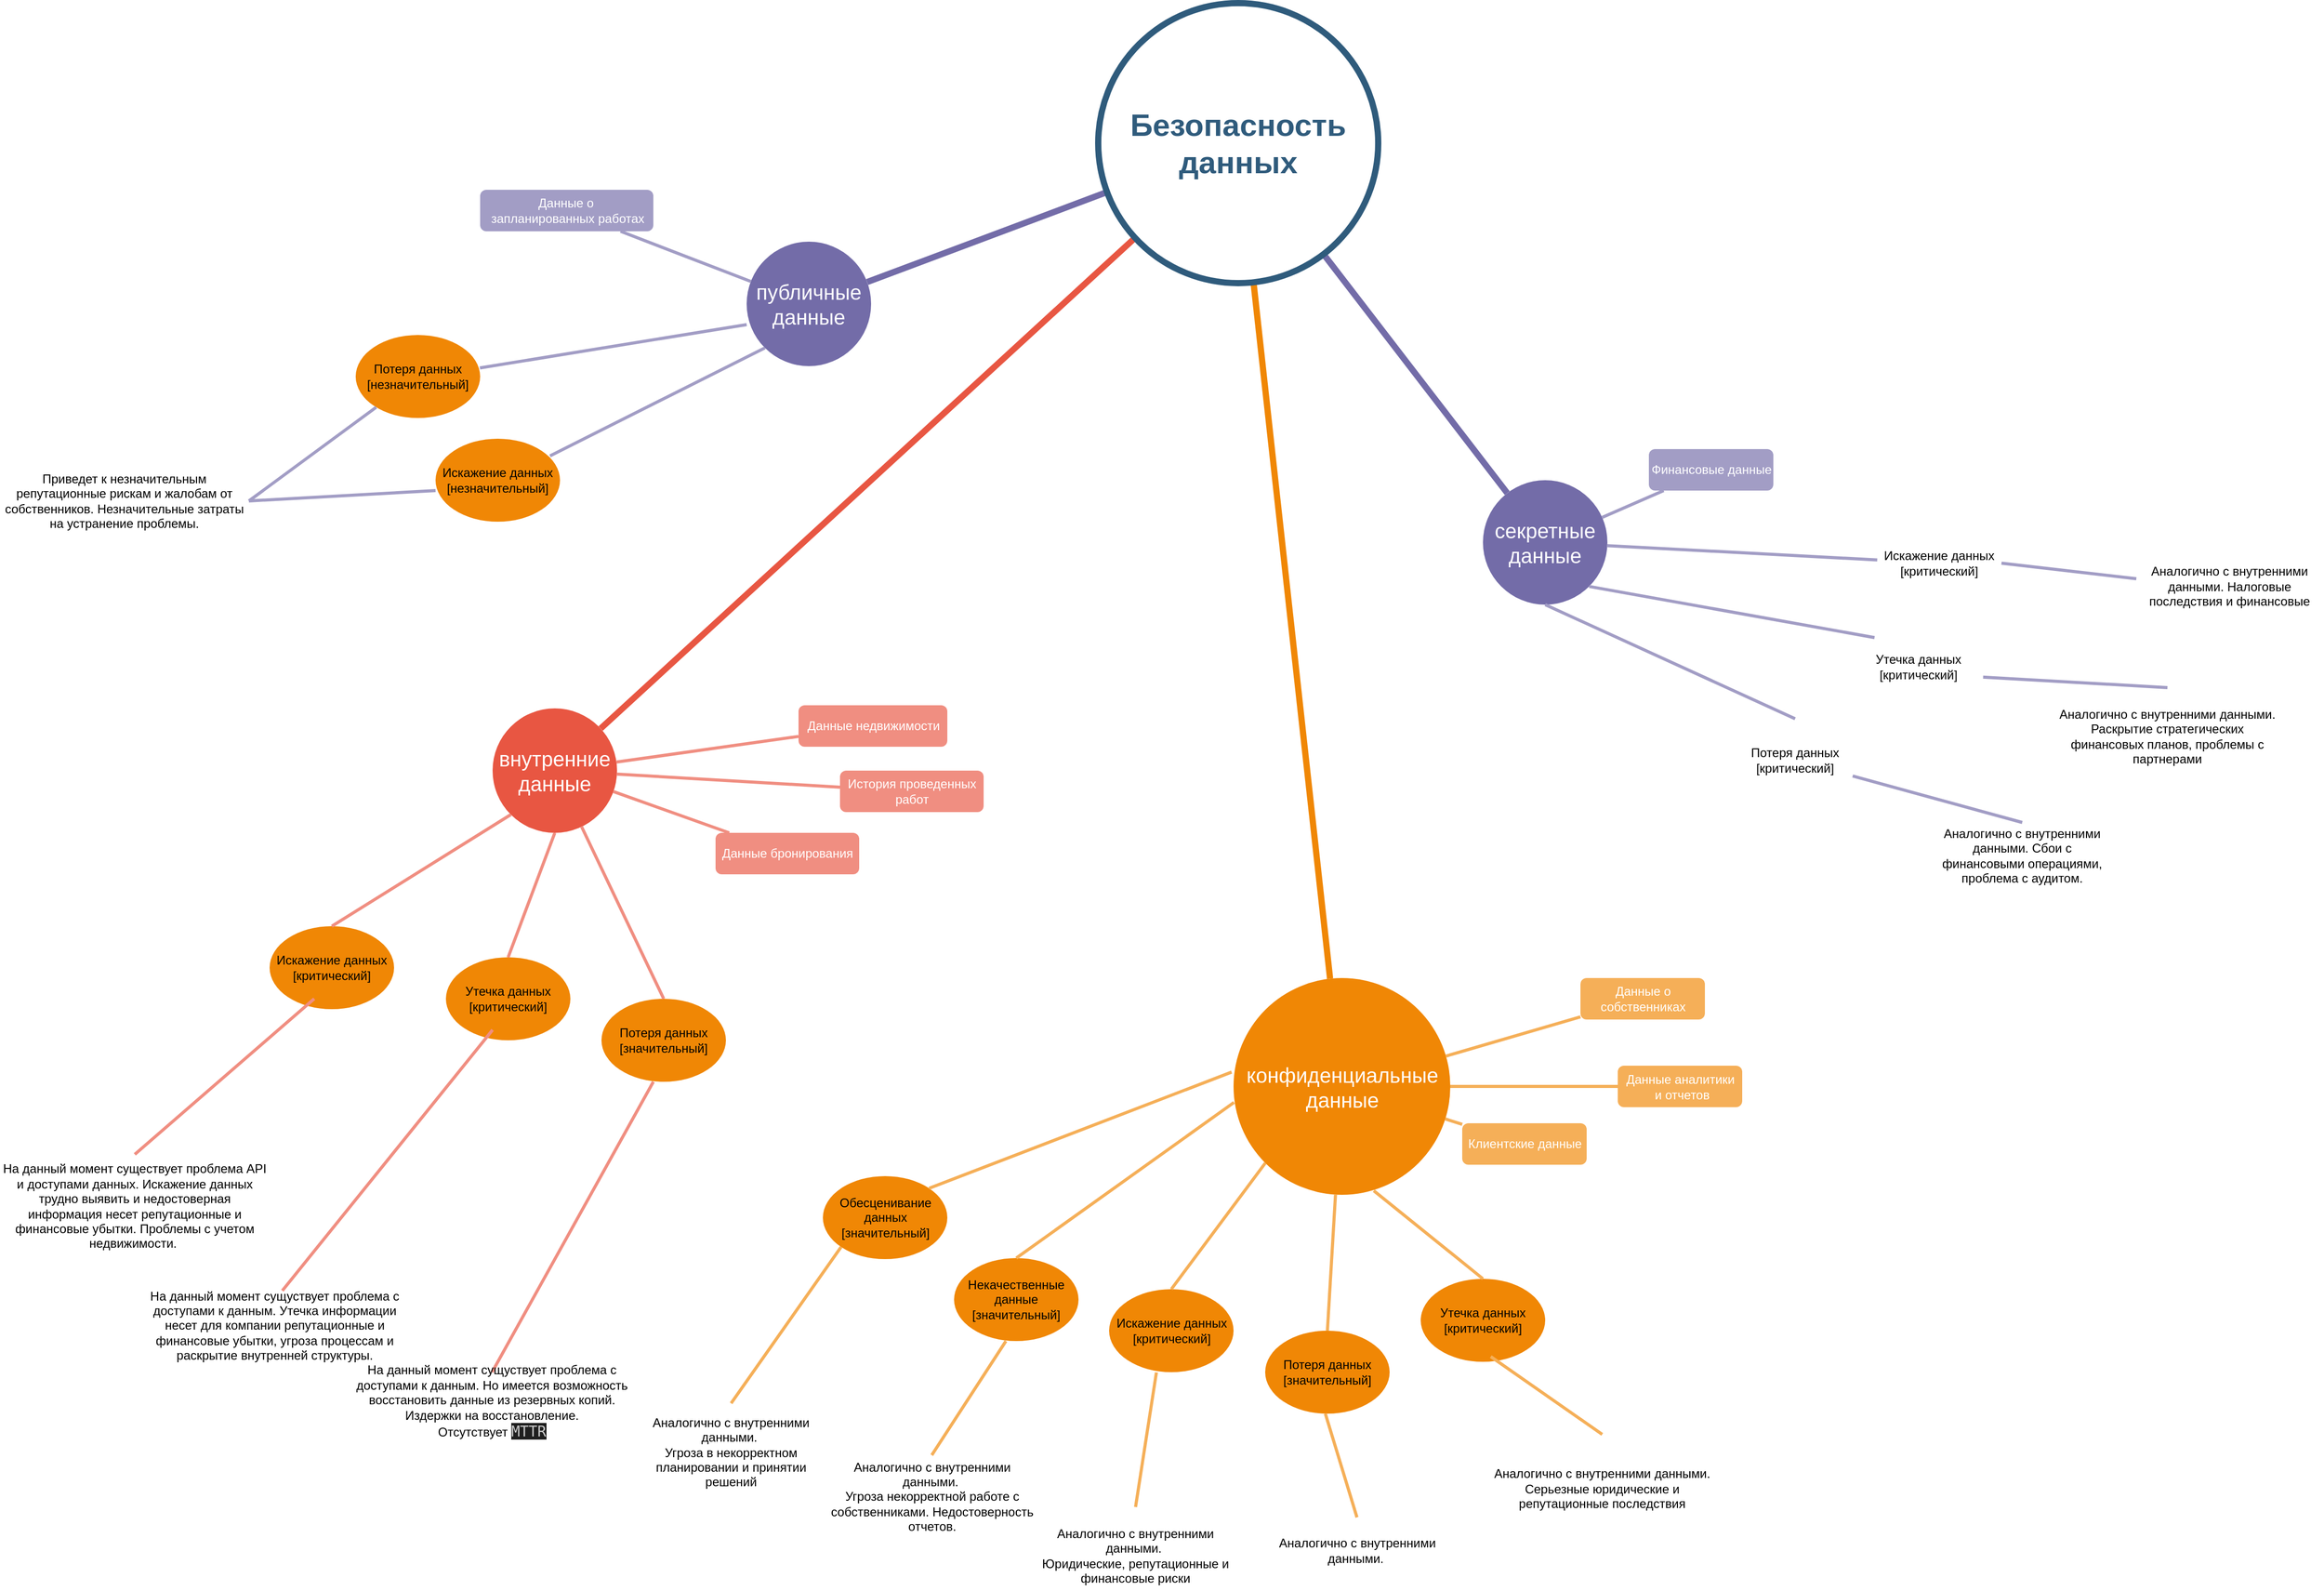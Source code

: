 <mxfile version="26.2.14">
  <diagram id="6a731a19-8d31-9384-78a2-239565b7b9f0" name="Page-1">
    <mxGraphModel dx="1312" dy="743" grid="1" gridSize="10" guides="1" tooltips="1" connect="1" arrows="1" fold="1" page="1" pageScale="1" pageWidth="1169" pageHeight="827" background="none" math="0" shadow="0">
      <root>
        <mxCell id="0" />
        <mxCell id="1" parent="0" />
        <mxCell id="1354" value="секретные данные" style="ellipse;whiteSpace=wrap;html=1;shadow=0;fontFamily=Helvetica;fontSize=20;fontColor=#FFFFFF;align=center;strokeWidth=3;fillColor=#736ca8;strokeColor=none;" parent="1" vertex="1">
          <mxGeometry x="1540" y="570" width="120" height="120" as="geometry" />
        </mxCell>
        <mxCell id="1355" value="конфиденциальные данные" style="ellipse;whiteSpace=wrap;html=1;shadow=0;fontFamily=Helvetica;fontSize=20;fontColor=#FFFFFF;align=center;strokeWidth=3;fillColor=#F08705;strokeColor=none;" parent="1" vertex="1">
          <mxGeometry x="1299.5" y="1050" width="209" height="209" as="geometry" />
        </mxCell>
        <mxCell id="1356" value="внутренние данные" style="ellipse;whiteSpace=wrap;html=1;shadow=0;fontFamily=Helvetica;fontSize=20;fontColor=#FFFFFF;align=center;strokeWidth=3;fillColor=#E85642;strokeColor=none;" parent="1" vertex="1">
          <mxGeometry x="585" y="790" width="120" height="120" as="geometry" />
        </mxCell>
        <mxCell id="1363" style="endArrow=none;strokeWidth=6;strokeColor=#736CA8;html=1;" parent="1" source="1515" target="1516" edge="1">
          <mxGeometry relative="1" as="geometry" />
        </mxCell>
        <mxCell id="1364" style="endArrow=none;strokeWidth=6;strokeColor=#736ca8;html=1;" parent="1" source="1515" target="1354" edge="1">
          <mxGeometry relative="1" as="geometry" />
        </mxCell>
        <mxCell id="1365" value="" style="edgeStyle=none;endArrow=none;strokeWidth=6;strokeColor=#F08705;html=1;" parent="1" source="1515" target="1355" edge="1">
          <mxGeometry x="181" y="226.5" width="100" height="100" as="geometry">
            <mxPoint x="181" y="326.5" as="sourcePoint" />
            <mxPoint x="281" y="226.5" as="targetPoint" />
          </mxGeometry>
        </mxCell>
        <mxCell id="1366" value="" style="edgeStyle=none;endArrow=none;strokeWidth=6;strokeColor=#E85642;html=1;" parent="1" source="1515" target="1356" edge="1">
          <mxGeometry x="181" y="226.5" width="100" height="100" as="geometry">
            <mxPoint x="181" y="326.5" as="sourcePoint" />
            <mxPoint x="281" y="226.5" as="targetPoint" />
          </mxGeometry>
        </mxCell>
        <mxCell id="1462" value="Финансовые данные" style="rounded=1;fillColor=#a29dc5;strokeColor=none;strokeWidth=3;shadow=0;html=1;fontColor=#FFFFFF;" parent="1" vertex="1">
          <mxGeometry x="1700" y="540" width="120" height="40" as="geometry" />
        </mxCell>
        <mxCell id="1466" value="" style="edgeStyle=none;endArrow=none;strokeWidth=3;strokeColor=#A29DC5;html=1;" parent="1" source="1354" target="1462" edge="1">
          <mxGeometry x="251" y="-103.5" width="100" height="100" as="geometry">
            <mxPoint x="251" y="-3.5" as="sourcePoint" />
            <mxPoint x="351" y="-103.5" as="targetPoint" />
          </mxGeometry>
        </mxCell>
        <mxCell id="1475" value="Данные аналитики&lt;div&gt;&amp;nbsp;и отчетов&lt;/div&gt;" style="rounded=1;fillColor=#f5af58;strokeColor=none;strokeWidth=3;shadow=0;html=1;fontColor=#FFFFFF;" parent="1" vertex="1">
          <mxGeometry x="1670" y="1134.5" width="120" height="40" as="geometry" />
        </mxCell>
        <mxCell id="1476" value="Данные о&lt;div&gt;собственниках&lt;/div&gt;" style="rounded=1;fillColor=#f5af58;strokeColor=none;strokeWidth=3;shadow=0;html=1;fontColor=#FFFFFF;" parent="1" vertex="1">
          <mxGeometry x="1634" y="1050" width="120" height="40" as="geometry" />
        </mxCell>
        <mxCell id="1477" value="Клиентские данные" style="rounded=1;fillColor=#f5af58;strokeColor=none;strokeWidth=3;shadow=0;html=1;fontColor=#FFFFFF;" parent="1" vertex="1">
          <mxGeometry x="1520" y="1190" width="120" height="40" as="geometry" />
        </mxCell>
        <mxCell id="1487" value="" style="edgeStyle=none;endArrow=none;strokeWidth=3;strokeColor=#F5AF58;html=1;" parent="1" source="1355" target="1475" edge="1">
          <mxGeometry x="243.5" y="39" width="100" height="100" as="geometry">
            <mxPoint x="333.5" y="549" as="sourcePoint" />
            <mxPoint x="433.5" y="449" as="targetPoint" />
          </mxGeometry>
        </mxCell>
        <mxCell id="1488" value="" style="edgeStyle=none;endArrow=none;strokeWidth=3;strokeColor=#F5AF58;html=1;" parent="1" source="1355" target="1476" edge="1">
          <mxGeometry x="243.5" y="39" width="100" height="100" as="geometry">
            <mxPoint x="333.5" y="549" as="sourcePoint" />
            <mxPoint x="433.5" y="449" as="targetPoint" />
          </mxGeometry>
        </mxCell>
        <mxCell id="1489" value="" style="edgeStyle=none;endArrow=none;strokeWidth=3;strokeColor=#F5AF58;html=1;" parent="1" source="1355" target="1477" edge="1">
          <mxGeometry x="243.5" y="39" width="100" height="100" as="geometry">
            <mxPoint x="333.5" y="549" as="sourcePoint" />
            <mxPoint x="433.5" y="449" as="targetPoint" />
          </mxGeometry>
        </mxCell>
        <mxCell id="1491" value="&lt;div&gt;История проведенных&lt;/div&gt;&lt;div&gt;работ&lt;/div&gt;" style="rounded=1;fillColor=#f08e81;strokeColor=none;strokeWidth=3;shadow=0;html=1;fontColor=#FFFFFF;" parent="1" vertex="1">
          <mxGeometry x="920" y="850" width="138.5" height="40" as="geometry" />
        </mxCell>
        <mxCell id="1492" value="Данные недвижимости" style="rounded=1;fillColor=#f08e81;strokeColor=none;strokeWidth=3;shadow=0;html=1;fontColor=#FFFFFF;" parent="1" vertex="1">
          <mxGeometry x="880" y="787" width="143.5" height="40" as="geometry" />
        </mxCell>
        <mxCell id="1493" value="Данные бронирования" style="rounded=1;fillColor=#f08e81;strokeColor=none;strokeWidth=3;shadow=0;html=1;fontColor=#FFFFFF;" parent="1" vertex="1">
          <mxGeometry x="800" y="910" width="138.5" height="40" as="geometry" />
        </mxCell>
        <mxCell id="1504" value="" style="edgeStyle=none;endArrow=none;strokeWidth=3;strokeColor=#F08E81;html=1;" parent="1" source="1356" target="1491" edge="1">
          <mxGeometry x="188.5" y="51.5" width="100" height="100" as="geometry">
            <mxPoint x="188.5" y="151.5" as="sourcePoint" />
            <mxPoint x="288.5" y="51.5" as="targetPoint" />
          </mxGeometry>
        </mxCell>
        <mxCell id="1505" value="" style="edgeStyle=none;endArrow=none;strokeWidth=3;strokeColor=#F08E81;html=1;" parent="1" source="1356" target="1492" edge="1">
          <mxGeometry x="188.5" y="51.5" width="100" height="100" as="geometry">
            <mxPoint x="188.5" y="151.5" as="sourcePoint" />
            <mxPoint x="288.5" y="51.5" as="targetPoint" />
          </mxGeometry>
        </mxCell>
        <mxCell id="1506" value="" style="edgeStyle=none;endArrow=none;strokeWidth=3;strokeColor=#F08E81;html=1;" parent="1" source="1356" target="1493" edge="1">
          <mxGeometry x="188.5" y="51.5" width="100" height="100" as="geometry">
            <mxPoint x="188.5" y="151.5" as="sourcePoint" />
            <mxPoint x="288.5" y="51.5" as="targetPoint" />
          </mxGeometry>
        </mxCell>
        <mxCell id="1515" value="Безопасность данных" style="ellipse;whiteSpace=wrap;html=1;shadow=0;fontFamily=Helvetica;fontSize=30;fontColor=#2F5B7C;align=center;strokeColor=#2F5B7C;strokeWidth=6;fillColor=#FFFFFF;fontStyle=1;gradientColor=none;" parent="1" vertex="1">
          <mxGeometry x="1169" y="110" width="270" height="270" as="geometry" />
        </mxCell>
        <mxCell id="1516" value="публичные данные" style="ellipse;whiteSpace=wrap;html=1;shadow=0;fontFamily=Helvetica;fontSize=20;fontColor=#FFFFFF;align=center;strokeWidth=3;fillColor=#736ca8;strokeColor=none;" parent="1" vertex="1">
          <mxGeometry x="830" y="340" width="120" height="120" as="geometry" />
        </mxCell>
        <mxCell id="1522" value="Данные о&amp;nbsp;&lt;div&gt;запланированных работах&lt;/div&gt;" style="rounded=1;fillColor=#a29dc5;strokeColor=none;strokeWidth=3;shadow=0;html=1;fontColor=#FFFFFF;" parent="1" vertex="1">
          <mxGeometry x="573" y="290" width="167" height="40" as="geometry" />
        </mxCell>
        <mxCell id="1534" value="" style="edgeStyle=none;endArrow=none;strokeWidth=3;strokeColor=#A29DC5;html=1;" parent="1" source="1516" target="1522" edge="1">
          <mxGeometry x="-1498" y="-303.5" width="100" height="100" as="geometry">
            <mxPoint x="-1498" y="-203.5" as="sourcePoint" />
            <mxPoint x="-1398" y="-303.5" as="targetPoint" />
          </mxGeometry>
        </mxCell>
        <mxCell id="ekEnLBvmO1qP7LXFrtnK-1545" value="Утечка данных&lt;br&gt;[критический]" style="ellipse;whiteSpace=wrap;html=1;gradientColor=none;fillColor=light-dark(#FFFFFF,#635F81);strokeColor=none;" vertex="1" parent="1">
          <mxGeometry x="1900" y="710" width="120" height="80" as="geometry" />
        </mxCell>
        <mxCell id="ekEnLBvmO1qP7LXFrtnK-1546" value="Потеря данных&lt;br&gt;[критический]" style="ellipse;whiteSpace=wrap;html=1;gradientColor=none;fillColor=light-dark(#FFFFFF,#635F81);strokeColor=none;" vertex="1" parent="1">
          <mxGeometry x="1781" y="800" width="120" height="80" as="geometry" />
        </mxCell>
        <mxCell id="ekEnLBvmO1qP7LXFrtnK-1548" value="" style="edgeStyle=none;endArrow=none;strokeWidth=3;strokeColor=#A29DC5;html=1;entryX=0.5;entryY=0;entryDx=0;entryDy=0;exitX=0.5;exitY=1;exitDx=0;exitDy=0;" edge="1" parent="1" source="1354" target="ekEnLBvmO1qP7LXFrtnK-1546">
          <mxGeometry x="251" y="-103.5" width="100" height="100" as="geometry">
            <mxPoint x="1593" y="679" as="sourcePoint" />
            <mxPoint x="1653" y="730" as="targetPoint" />
          </mxGeometry>
        </mxCell>
        <mxCell id="ekEnLBvmO1qP7LXFrtnK-1549" value="" style="edgeStyle=none;endArrow=none;strokeWidth=3;strokeColor=#A29DC5;html=1;entryX=0;entryY=0;entryDx=0;entryDy=0;exitX=1;exitY=1;exitDx=0;exitDy=0;" edge="1" parent="1" source="1354" target="ekEnLBvmO1qP7LXFrtnK-1545">
          <mxGeometry x="251" y="-103.5" width="100" height="100" as="geometry">
            <mxPoint x="1610" y="700" as="sourcePoint" />
            <mxPoint x="1600" y="920" as="targetPoint" />
          </mxGeometry>
        </mxCell>
        <mxCell id="ekEnLBvmO1qP7LXFrtnK-1551" value="Утечка данных&lt;br&gt;[критический]" style="ellipse;whiteSpace=wrap;html=1;gradientColor=none;fillColor=light-dark(#F08705,#BD6300);strokeColor=none;" vertex="1" parent="1">
          <mxGeometry x="1480" y="1340" width="120" height="80" as="geometry" />
        </mxCell>
        <mxCell id="ekEnLBvmO1qP7LXFrtnK-1552" value="Потеря данных&lt;br&gt;[значительный]" style="ellipse;whiteSpace=wrap;html=1;gradientColor=none;fillColor=light-dark(#F08705,#BD6300);strokeColor=none;" vertex="1" parent="1">
          <mxGeometry x="1330" y="1390" width="120" height="80" as="geometry" />
        </mxCell>
        <mxCell id="ekEnLBvmO1qP7LXFrtnK-1554" value="" style="edgeStyle=none;endArrow=none;strokeWidth=3;strokeColor=#F5AF58;html=1;exitX=0.647;exitY=0.981;exitDx=0;exitDy=0;exitPerimeter=0;entryX=0.5;entryY=0;entryDx=0;entryDy=0;" edge="1" parent="1" source="1355" target="ekEnLBvmO1qP7LXFrtnK-1551">
          <mxGeometry x="243.5" y="39" width="100" height="100" as="geometry">
            <mxPoint x="1410" y="1310" as="sourcePoint" />
            <mxPoint x="1572" y="1310" as="targetPoint" />
          </mxGeometry>
        </mxCell>
        <mxCell id="ekEnLBvmO1qP7LXFrtnK-1555" value="" style="edgeStyle=none;endArrow=none;strokeWidth=3;strokeColor=#F5AF58;html=1;entryX=0.5;entryY=0;entryDx=0;entryDy=0;" edge="1" parent="1" source="1355" target="ekEnLBvmO1qP7LXFrtnK-1552">
          <mxGeometry x="243.5" y="39" width="100" height="100" as="geometry">
            <mxPoint x="1290" y="1320" as="sourcePoint" />
            <mxPoint x="1452" y="1320" as="targetPoint" />
          </mxGeometry>
        </mxCell>
        <mxCell id="ekEnLBvmO1qP7LXFrtnK-1556" value="Утечка данных&lt;br&gt;[критический]" style="ellipse;whiteSpace=wrap;html=1;gradientColor=none;fillColor=light-dark(#F08705,#A55146);strokeColor=none;" vertex="1" parent="1">
          <mxGeometry x="540" y="1030" width="120" height="80" as="geometry" />
        </mxCell>
        <mxCell id="ekEnLBvmO1qP7LXFrtnK-1557" value="Потеря данных&lt;br&gt;[значительный]" style="ellipse;whiteSpace=wrap;html=1;gradientColor=none;fillColor=light-dark(#F08705,#A55146);strokeColor=none;" vertex="1" parent="1">
          <mxGeometry x="690" y="1070" width="120" height="80" as="geometry" />
        </mxCell>
        <mxCell id="ekEnLBvmO1qP7LXFrtnK-1558" value="" style="edgeStyle=none;endArrow=none;strokeWidth=3;strokeColor=#F08E81;html=1;exitX=0.5;exitY=1;exitDx=0;exitDy=0;entryX=0.5;entryY=0;entryDx=0;entryDy=0;" edge="1" parent="1" source="1356" target="ekEnLBvmO1qP7LXFrtnK-1556">
          <mxGeometry x="188.5" y="51.5" width="100" height="100" as="geometry">
            <mxPoint x="671" y="980" as="sourcePoint" />
            <mxPoint x="777" y="1003" as="targetPoint" />
          </mxGeometry>
        </mxCell>
        <mxCell id="ekEnLBvmO1qP7LXFrtnK-1559" value="" style="edgeStyle=none;endArrow=none;strokeWidth=3;strokeColor=#F08E81;html=1;entryX=0.5;entryY=0;entryDx=0;entryDy=0;" edge="1" parent="1" source="1356" target="ekEnLBvmO1qP7LXFrtnK-1557">
          <mxGeometry x="188.5" y="51.5" width="100" height="100" as="geometry">
            <mxPoint x="690" y="970" as="sourcePoint" />
            <mxPoint x="796" y="993" as="targetPoint" />
          </mxGeometry>
        </mxCell>
        <mxCell id="ekEnLBvmO1qP7LXFrtnK-1560" value="Потеря данных&lt;br&gt;[незначительный]" style="ellipse;whiteSpace=wrap;html=1;gradientColor=none;fillColor=light-dark(#F08705,#736CA8);strokeColor=none;" vertex="1" parent="1">
          <mxGeometry x="453" y="430" width="120" height="80" as="geometry" />
        </mxCell>
        <mxCell id="ekEnLBvmO1qP7LXFrtnK-1561" value="" style="edgeStyle=none;endArrow=none;strokeWidth=3;strokeColor=#A29DC5;html=1;exitX=0;exitY=0.667;exitDx=0;exitDy=0;exitPerimeter=0;entryX=0.998;entryY=0.397;entryDx=0;entryDy=0;entryPerimeter=0;" edge="1" parent="1" source="1516" target="ekEnLBvmO1qP7LXFrtnK-1560">
          <mxGeometry x="-1498" y="-303.5" width="100" height="100" as="geometry">
            <mxPoint x="800" y="478" as="sourcePoint" />
            <mxPoint x="674" y="430" as="targetPoint" />
          </mxGeometry>
        </mxCell>
        <mxCell id="ekEnLBvmO1qP7LXFrtnK-1562" value="Искажение данных&lt;br&gt;[незначительный]" style="ellipse;whiteSpace=wrap;html=1;gradientColor=none;fillColor=light-dark(#F08705,#736CA8);strokeColor=none;" vertex="1" parent="1">
          <mxGeometry x="530" y="530" width="120" height="80" as="geometry" />
        </mxCell>
        <mxCell id="ekEnLBvmO1qP7LXFrtnK-1563" value="" style="edgeStyle=none;endArrow=none;strokeWidth=3;strokeColor=#A29DC5;html=1;exitX=0;exitY=1;exitDx=0;exitDy=0;entryX=0.92;entryY=0.207;entryDx=0;entryDy=0;entryPerimeter=0;" edge="1" parent="1" source="1516" target="ekEnLBvmO1qP7LXFrtnK-1562">
          <mxGeometry x="-1498" y="-303.5" width="100" height="100" as="geometry">
            <mxPoint x="887" y="480" as="sourcePoint" />
            <mxPoint x="630" y="522" as="targetPoint" />
          </mxGeometry>
        </mxCell>
        <mxCell id="ekEnLBvmO1qP7LXFrtnK-1564" value="Искажение данных&lt;div&gt;[критический]&lt;/div&gt;" style="ellipse;whiteSpace=wrap;html=1;gradientColor=none;fillColor=light-dark(#F08705,#A55146);strokeColor=none;" vertex="1" parent="1">
          <mxGeometry x="370" y="1000" width="120" height="80" as="geometry" />
        </mxCell>
        <mxCell id="ekEnLBvmO1qP7LXFrtnK-1565" value="" style="edgeStyle=none;endArrow=none;strokeWidth=3;strokeColor=#F08E81;html=1;exitX=0;exitY=1;exitDx=0;exitDy=0;entryX=0.5;entryY=0;entryDx=0;entryDy=0;" edge="1" parent="1" source="1356" target="ekEnLBvmO1qP7LXFrtnK-1564">
          <mxGeometry x="188.5" y="51.5" width="100" height="100" as="geometry">
            <mxPoint x="545" y="870" as="sourcePoint" />
            <mxPoint x="520" y="990" as="targetPoint" />
          </mxGeometry>
        </mxCell>
        <mxCell id="ekEnLBvmO1qP7LXFrtnK-1566" value="Искажение данных&lt;br&gt;[критический]" style="ellipse;whiteSpace=wrap;html=1;gradientColor=none;fillColor=light-dark(#F08705,#BD6300);strokeColor=none;" vertex="1" parent="1">
          <mxGeometry x="1179.5" y="1350" width="120" height="80" as="geometry" />
        </mxCell>
        <mxCell id="ekEnLBvmO1qP7LXFrtnK-1567" value="" style="edgeStyle=none;endArrow=none;strokeWidth=3;strokeColor=#F5AF58;html=1;entryX=0.5;entryY=0;entryDx=0;entryDy=0;exitX=0;exitY=1;exitDx=0;exitDy=0;" edge="1" parent="1" source="1355" target="ekEnLBvmO1qP7LXFrtnK-1566">
          <mxGeometry x="243.5" y="39" width="100" height="100" as="geometry">
            <mxPoint x="1288" y="1209" as="sourcePoint" />
            <mxPoint x="1280" y="1340" as="targetPoint" />
          </mxGeometry>
        </mxCell>
        <mxCell id="ekEnLBvmO1qP7LXFrtnK-1568" value="Искажение данных&lt;br&gt;[критический]" style="ellipse;whiteSpace=wrap;html=1;gradientColor=none;fillColor=light-dark(#FFFFFF,#635F81);strokeColor=none;" vertex="1" parent="1">
          <mxGeometry x="1920" y="610" width="120" height="80" as="geometry" />
        </mxCell>
        <mxCell id="ekEnLBvmO1qP7LXFrtnK-1569" value="" style="edgeStyle=none;endArrow=none;strokeWidth=3;strokeColor=#A29DC5;html=1;" edge="1" parent="1" source="1354" target="ekEnLBvmO1qP7LXFrtnK-1568">
          <mxGeometry x="251" y="-103.5" width="100" height="100" as="geometry">
            <mxPoint x="1480" y="667" as="sourcePoint" />
            <mxPoint x="1550" y="787" as="targetPoint" />
          </mxGeometry>
        </mxCell>
        <mxCell id="ekEnLBvmO1qP7LXFrtnK-1570" value="Некачественные данные&lt;br&gt;[значительный]" style="ellipse;whiteSpace=wrap;html=1;gradientColor=none;fillColor=light-dark(#F08705,#BD6300);strokeColor=none;" vertex="1" parent="1">
          <mxGeometry x="1030" y="1320" width="120" height="80" as="geometry" />
        </mxCell>
        <mxCell id="ekEnLBvmO1qP7LXFrtnK-1571" value="" style="edgeStyle=none;endArrow=none;strokeWidth=3;strokeColor=#F5AF58;html=1;entryX=0.5;entryY=0;entryDx=0;entryDy=0;exitX=0.002;exitY=0.574;exitDx=0;exitDy=0;exitPerimeter=0;" edge="1" parent="1" source="1355" target="ekEnLBvmO1qP7LXFrtnK-1570">
          <mxGeometry x="243.5" y="39" width="100" height="100" as="geometry">
            <mxPoint x="1284.5" y="1170" as="sourcePoint" />
            <mxPoint x="1194.5" y="1292" as="targetPoint" />
          </mxGeometry>
        </mxCell>
        <mxCell id="ekEnLBvmO1qP7LXFrtnK-1572" value="Обесценивание данных&lt;br&gt;[значительный]" style="ellipse;whiteSpace=wrap;html=1;gradientColor=none;fillColor=light-dark(#F08705,#BD6300);strokeColor=none;" vertex="1" parent="1">
          <mxGeometry x="903.5" y="1241" width="120" height="80" as="geometry" />
        </mxCell>
        <mxCell id="ekEnLBvmO1qP7LXFrtnK-1573" value="" style="edgeStyle=none;endArrow=none;strokeWidth=3;strokeColor=#F5AF58;html=1;entryX=1;entryY=0;entryDx=0;entryDy=0;exitX=-0.009;exitY=0.434;exitDx=0;exitDy=0;exitPerimeter=0;" edge="1" parent="1" source="1355" target="ekEnLBvmO1qP7LXFrtnK-1572">
          <mxGeometry x="243.5" y="39" width="100" height="100" as="geometry">
            <mxPoint x="1280" y="1110" as="sourcePoint" />
            <mxPoint x="1070" y="1260" as="targetPoint" />
          </mxGeometry>
        </mxCell>
        <mxCell id="ekEnLBvmO1qP7LXFrtnK-1576" value="Приведет к незначительным репутационные рискам и жалобам от собственников. Незначительные затраты на устранение проблемы." style="text;html=1;align=center;verticalAlign=middle;whiteSpace=wrap;rounded=0;" vertex="1" parent="1">
          <mxGeometry x="110" y="550" width="240" height="80" as="geometry" />
        </mxCell>
        <mxCell id="ekEnLBvmO1qP7LXFrtnK-1577" value="" style="edgeStyle=none;endArrow=none;strokeWidth=3;strokeColor=#A29DC5;html=1;entryX=1;entryY=0.5;entryDx=0;entryDy=0;" edge="1" parent="1" source="ekEnLBvmO1qP7LXFrtnK-1560" target="ekEnLBvmO1qP7LXFrtnK-1576">
          <mxGeometry x="-1498" y="-303.5" width="100" height="100" as="geometry">
            <mxPoint x="428.5" y="410" as="sourcePoint" />
            <mxPoint x="171.5" y="452" as="targetPoint" />
          </mxGeometry>
        </mxCell>
        <mxCell id="ekEnLBvmO1qP7LXFrtnK-1578" value="" style="edgeStyle=none;endArrow=none;strokeWidth=3;strokeColor=#A29DC5;html=1;exitX=0;exitY=0.667;exitDx=0;exitDy=0;exitPerimeter=0;entryX=1;entryY=0.5;entryDx=0;entryDy=0;" edge="1" parent="1" target="ekEnLBvmO1qP7LXFrtnK-1576">
          <mxGeometry x="-1498" y="-303.5" width="100" height="100" as="geometry">
            <mxPoint x="530" y="580" as="sourcePoint" />
            <mxPoint x="340" y="490" as="targetPoint" />
          </mxGeometry>
        </mxCell>
        <mxCell id="ekEnLBvmO1qP7LXFrtnK-1579" value="&amp;nbsp;" style="text;html=1;align=center;verticalAlign=middle;whiteSpace=wrap;rounded=0;" vertex="1" parent="1">
          <mxGeometry x="130" y="1130" width="60" height="30" as="geometry" />
        </mxCell>
        <mxCell id="ekEnLBvmO1qP7LXFrtnK-1580" value="" style="edgeStyle=none;endArrow=none;strokeWidth=3;strokeColor=#F08E81;html=1;exitX=0;exitY=1;exitDx=0;exitDy=0;entryX=0.5;entryY=0;entryDx=0;entryDy=0;" edge="1" parent="1" target="ekEnLBvmO1qP7LXFrtnK-1583">
          <mxGeometry x="188.5" y="51.5" width="100" height="100" as="geometry">
            <mxPoint x="413" y="1070" as="sourcePoint" />
            <mxPoint x="380" y="1240" as="targetPoint" />
          </mxGeometry>
        </mxCell>
        <mxCell id="ekEnLBvmO1qP7LXFrtnK-1581" value="" style="edgeStyle=none;endArrow=none;strokeWidth=3;strokeColor=#F08E81;html=1;exitX=0.5;exitY=1;exitDx=0;exitDy=0;entryX=0.529;entryY=0.02;entryDx=0;entryDy=0;entryPerimeter=0;" edge="1" parent="1" target="ekEnLBvmO1qP7LXFrtnK-1585">
          <mxGeometry x="188.5" y="51.5" width="100" height="100" as="geometry">
            <mxPoint x="585" y="1100" as="sourcePoint" />
            <mxPoint x="420" y="1340" as="targetPoint" />
          </mxGeometry>
        </mxCell>
        <mxCell id="ekEnLBvmO1qP7LXFrtnK-1582" value="" style="edgeStyle=none;endArrow=none;strokeWidth=3;strokeColor=#F08E81;html=1;exitX=0.5;exitY=1;exitDx=0;exitDy=0;entryX=0.5;entryY=0;entryDx=0;entryDy=0;" edge="1" parent="1" target="ekEnLBvmO1qP7LXFrtnK-1586">
          <mxGeometry x="188.5" y="51.5" width="100" height="100" as="geometry">
            <mxPoint x="740" y="1150" as="sourcePoint" />
            <mxPoint x="600.976" y="1340" as="targetPoint" />
          </mxGeometry>
        </mxCell>
        <mxCell id="ekEnLBvmO1qP7LXFrtnK-1583" value="На данный момент существует проблема API и доступами данных. Искажение данных трудно выявить и недостоверная информация несет репутационные и финансовые убытки. Проблемы с учетом недвижимости.&amp;nbsp;" style="text;html=1;align=center;verticalAlign=middle;whiteSpace=wrap;rounded=0;" vertex="1" parent="1">
          <mxGeometry x="110" y="1220" width="260" height="100" as="geometry" />
        </mxCell>
        <mxCell id="ekEnLBvmO1qP7LXFrtnK-1585" value="На данный момент сущуствует проблема с доступами к данным. Утечка информации несет для компании репутационные и финансовые убытки, угроза процессам и раскрытие внутренней структуры." style="text;html=1;align=center;verticalAlign=middle;whiteSpace=wrap;rounded=0;" vertex="1" parent="1">
          <mxGeometry x="250" y="1350" width="250" height="70" as="geometry" />
        </mxCell>
        <mxCell id="ekEnLBvmO1qP7LXFrtnK-1586" value="На данный момент сущуствует проблема с доступами к данным. Но имеется возможность восстановить данные из резервных копий. Издержки на восстановление. Отсутствует&amp;nbsp;&lt;span style=&quot;background-color: rgb(31, 31, 31); color: rgb(204, 204, 204); font-family: &amp;quot;Droid Sans Mono&amp;quot;, &amp;quot;monospace&amp;quot;, monospace; font-size: 14px; white-space: pre;&quot;&gt;MTTR&lt;/span&gt;" style="text;html=1;align=center;verticalAlign=middle;whiteSpace=wrap;rounded=0;" vertex="1" parent="1">
          <mxGeometry x="451" y="1430" width="267" height="55" as="geometry" />
        </mxCell>
        <mxCell id="ekEnLBvmO1qP7LXFrtnK-1587" value="&lt;br&gt;Аналогично с внутренними данными.&amp;nbsp;&lt;br&gt;Угроза в некорректном планировании и принятии решений" style="text;html=1;align=center;verticalAlign=middle;whiteSpace=wrap;rounded=0;" vertex="1" parent="1">
          <mxGeometry x="730" y="1460" width="170" height="80" as="geometry" />
        </mxCell>
        <mxCell id="ekEnLBvmO1qP7LXFrtnK-1588" value="" style="edgeStyle=none;endArrow=none;strokeWidth=3;strokeColor=#F5AF58;html=1;entryX=0.5;entryY=0;entryDx=0;entryDy=0;exitX=0;exitY=1;exitDx=0;exitDy=0;" edge="1" parent="1" source="ekEnLBvmO1qP7LXFrtnK-1572" target="ekEnLBvmO1qP7LXFrtnK-1587">
          <mxGeometry x="243.5" y="39" width="100" height="100" as="geometry">
            <mxPoint x="1002" y="1440" as="sourcePoint" />
            <mxPoint x="710" y="1552" as="targetPoint" />
          </mxGeometry>
        </mxCell>
        <mxCell id="ekEnLBvmO1qP7LXFrtnK-1589" value="Аналогично с внутренними данными.&amp;nbsp;&lt;br&gt;Угроза некорректной работе с собственниками. Недостоверность отчетов." style="text;html=1;align=center;verticalAlign=middle;whiteSpace=wrap;rounded=0;" vertex="1" parent="1">
          <mxGeometry x="903.5" y="1510" width="210" height="80" as="geometry" />
        </mxCell>
        <mxCell id="ekEnLBvmO1qP7LXFrtnK-1590" value="" style="edgeStyle=none;endArrow=none;strokeWidth=3;strokeColor=#F5AF58;html=1;entryX=0.5;entryY=0;entryDx=0;entryDy=0;exitX=0.002;exitY=0.574;exitDx=0;exitDy=0;exitPerimeter=0;" edge="1" parent="1" target="ekEnLBvmO1qP7LXFrtnK-1589">
          <mxGeometry x="243.5" y="39" width="100" height="100" as="geometry">
            <mxPoint x="1080" y="1400" as="sourcePoint" />
            <mxPoint x="870" y="1550" as="targetPoint" />
          </mxGeometry>
        </mxCell>
        <mxCell id="ekEnLBvmO1qP7LXFrtnK-1591" value="&lt;br&gt;Аналогично с внутренними данными.&amp;nbsp;&lt;br&gt;Юридические, репутационные и финансовые риски" style="text;html=1;align=center;verticalAlign=middle;whiteSpace=wrap;rounded=0;" vertex="1" parent="1">
          <mxGeometry x="1100" y="1560" width="210" height="80" as="geometry" />
        </mxCell>
        <mxCell id="ekEnLBvmO1qP7LXFrtnK-1592" value="" style="edgeStyle=none;endArrow=none;strokeWidth=3;strokeColor=#F5AF58;html=1;entryX=0.5;entryY=0;entryDx=0;entryDy=0;exitX=0.38;exitY=1.004;exitDx=0;exitDy=0;exitPerimeter=0;" edge="1" parent="1" source="ekEnLBvmO1qP7LXFrtnK-1566" target="ekEnLBvmO1qP7LXFrtnK-1591">
          <mxGeometry x="243.5" y="39" width="100" height="100" as="geometry">
            <mxPoint x="1220" y="1460" as="sourcePoint" />
            <mxPoint x="1130" y="1582" as="targetPoint" />
          </mxGeometry>
        </mxCell>
        <mxCell id="ekEnLBvmO1qP7LXFrtnK-1593" value="&lt;br&gt;Аналогично с внутренними данными.&amp;nbsp;" style="text;html=1;align=center;verticalAlign=middle;whiteSpace=wrap;rounded=0;" vertex="1" parent="1">
          <mxGeometry x="1328.5" y="1570" width="180" height="50" as="geometry" />
        </mxCell>
        <mxCell id="ekEnLBvmO1qP7LXFrtnK-1594" value="" style="edgeStyle=none;endArrow=none;strokeWidth=3;strokeColor=#F5AF58;html=1;entryX=0.5;entryY=0;entryDx=0;entryDy=0;" edge="1" parent="1" target="ekEnLBvmO1qP7LXFrtnK-1593">
          <mxGeometry x="243.5" y="39" width="100" height="100" as="geometry">
            <mxPoint x="1388" y="1470" as="sourcePoint" />
            <mxPoint x="1380" y="1601" as="targetPoint" />
          </mxGeometry>
        </mxCell>
        <mxCell id="ekEnLBvmO1qP7LXFrtnK-1595" value="&lt;br&gt;Аналогично с внутренними данными. Серьезные юридические и репутационные последствия" style="text;html=1;align=center;verticalAlign=middle;whiteSpace=wrap;rounded=0;" vertex="1" parent="1">
          <mxGeometry x="1540" y="1490" width="230" height="90" as="geometry" />
        </mxCell>
        <mxCell id="ekEnLBvmO1qP7LXFrtnK-1597" value="" style="edgeStyle=none;endArrow=none;strokeWidth=3;strokeColor=#F5AF58;html=1;exitX=0.647;exitY=0.981;exitDx=0;exitDy=0;exitPerimeter=0;entryX=0.5;entryY=0;entryDx=0;entryDy=0;" edge="1" parent="1" target="ekEnLBvmO1qP7LXFrtnK-1595">
          <mxGeometry x="243.5" y="39" width="100" height="100" as="geometry">
            <mxPoint x="1547.5" y="1415" as="sourcePoint" />
            <mxPoint x="1652.5" y="1500" as="targetPoint" />
          </mxGeometry>
        </mxCell>
        <mxCell id="ekEnLBvmO1qP7LXFrtnK-1598" value="&lt;br&gt;Аналогично с внутренними данными. Налоговые последствия и финансовые" style="text;html=1;align=center;verticalAlign=middle;whiteSpace=wrap;rounded=0;" vertex="1" parent="1">
          <mxGeometry x="2170" y="640" width="180" height="50" as="geometry" />
        </mxCell>
        <mxCell id="ekEnLBvmO1qP7LXFrtnK-1599" value="" style="edgeStyle=none;endArrow=none;strokeWidth=3;strokeColor=#A29DC5;html=1;entryX=0;entryY=0.5;entryDx=0;entryDy=0;exitX=1;exitY=0.5;exitDx=0;exitDy=0;" edge="1" parent="1" source="ekEnLBvmO1qP7LXFrtnK-1568" target="ekEnLBvmO1qP7LXFrtnK-1598">
          <mxGeometry x="251" y="-103.5" width="100" height="100" as="geometry">
            <mxPoint x="2090" y="827" as="sourcePoint" />
            <mxPoint x="2410" y="810" as="targetPoint" />
          </mxGeometry>
        </mxCell>
        <mxCell id="ekEnLBvmO1qP7LXFrtnK-1600" value="&lt;br&gt;Аналогично с внутренними данными. Раскрытие стратегических финансовых планов, проблемы с партнерами" style="text;html=1;align=center;verticalAlign=middle;whiteSpace=wrap;rounded=0;" vertex="1" parent="1">
          <mxGeometry x="2090" y="770" width="220" height="80" as="geometry" />
        </mxCell>
        <mxCell id="ekEnLBvmO1qP7LXFrtnK-1602" value="" style="edgeStyle=none;endArrow=none;strokeWidth=3;strokeColor=#A29DC5;html=1;entryX=0.5;entryY=0;entryDx=0;entryDy=0;exitX=1.019;exitY=0.623;exitDx=0;exitDy=0;exitPerimeter=0;" edge="1" parent="1" source="ekEnLBvmO1qP7LXFrtnK-1545" target="ekEnLBvmO1qP7LXFrtnK-1600">
          <mxGeometry x="251" y="-103.5" width="100" height="100" as="geometry">
            <mxPoint x="2050" y="865" as="sourcePoint" />
            <mxPoint x="2180" y="880" as="targetPoint" />
          </mxGeometry>
        </mxCell>
        <mxCell id="ekEnLBvmO1qP7LXFrtnK-1603" value="&lt;br&gt;Аналогично с внутренними данными. Сбои с финансовыми операциями, проблема с аудитом." style="text;html=1;align=center;verticalAlign=middle;whiteSpace=wrap;rounded=0;" vertex="1" parent="1">
          <mxGeometry x="1970" y="900" width="180" height="50" as="geometry" />
        </mxCell>
        <mxCell id="ekEnLBvmO1qP7LXFrtnK-1604" value="" style="edgeStyle=none;endArrow=none;strokeWidth=3;strokeColor=#A29DC5;html=1;entryX=0.5;entryY=0;entryDx=0;entryDy=0;" edge="1" parent="1" source="ekEnLBvmO1qP7LXFrtnK-1546" target="ekEnLBvmO1qP7LXFrtnK-1603">
          <mxGeometry x="251" y="-103.5" width="100" height="100" as="geometry">
            <mxPoint x="1901" y="930" as="sourcePoint" />
            <mxPoint x="2142" y="1040" as="targetPoint" />
          </mxGeometry>
        </mxCell>
      </root>
    </mxGraphModel>
  </diagram>
</mxfile>
